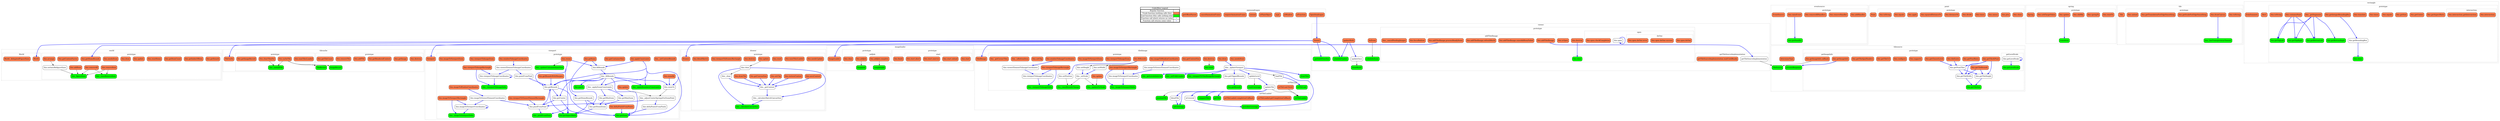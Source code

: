 digraph G {
concentrate = true;
			subgraph legend{
			rank = min;
			label = "legend";
			Legend [shape=none, margin=0, label = <
				<table cellspacing="0" cellpadding="0" border="1"><tr><td>Code2flow Legend</td></tr><tr><td>
				<table cellspacing="0">
				<tr><td>Regular function</td><td width="50px"></td></tr>
				<tr><td>Trunk function (nothing calls this)</td><td bgcolor='coral'></td></tr>
				<tr><td>Leaf function (this calls nothing else)</td><td bgcolor='green'></td></tr>
				<tr><td>Function call which returns no value</td><td>&#8594;</td></tr>
				<tr><td>Function call returns some value</td><td><font color='blue'>&#8594;</font></td></tr>
				</table></td></tr></table>
				>];}
node2 [splines=ortho shape = "rect" style = "rounded,filled" fillcolor = "coral" label = "OpenSeadragon" ];
node6 [splines=ortho shape = "rect" style = "rounded,filled" fillcolor = "coral" label = "isFunction" ];
node8 [splines=ortho shape = "rect" style = "rounded,filled" fillcolor = "coral" label = "isWindow" ];
node10 [splines=ortho shape = "rect" style = "rounded,filled" fillcolor = "coral" label = "type" ];
node12 [splines=ortho shape = "rect" style = "rounded,filled" fillcolor = "coral" label = "isPlainObject" ];
node18 [splines=ortho shape = "rect" style = "rounded,filled" fillcolor = "coral" label = "extend" ];
node21 [splines=ortho shape = "rect" style = "rounded,filled" fillcolor = "coral" label = "requestAnimationFrame" ];
node23 [splines=ortho shape = "rect" style = "rounded,filled" fillcolor = "coral" label = "cancelAnimationFrame" ];
node26 [splines=ortho shape = "rect" style = "rounded,filled" fillcolor = "coral" label = "getOffsetParent" ];
node35 [splines=ortho shape = "rect" style = "rounded,filled" fillcolor = "coral" label = "EventSource" ];
node38 [splines=ortho shape = "rect" style = "rounded,filled" fillcolor = "coral" label = "this.addHandler" ];
node40 [splines=ortho shape = "rect" style = "rounded,filled" fillcolor = "coral" label = "this.removeHandler" ];
node42 [splines=ortho shape = "rect" style = "rounded,filled" fillcolor = "coral" label = "this.removeAllHandlers" ];
node44 [splines=ortho shape = "rect" style = "rounded,filled" fillcolor = "green" label = "this.getHandler" ];
node46 [splines=ortho shape = "rect" style = "rounded,filled" fillcolor = "coral" label = "this.raiseEvent" ];
node52 [splines=ortho shape = "rect" style = "rounded,filled" fillcolor = "coral" label = "TiledImage" ];
node55 [splines=ortho shape = "rect" style = "rounded,filled" fillcolor = "coral" label = "this.needsDraw" ];
node57 [splines=ortho shape = "rect" style = "rounded,filled" fillcolor = "green" label = "this._setFullyLoaded" ];
node59 [splines=ortho shape = "rect" style = "rounded,filled" fillcolor = "green" label = "this.reset" ];
node61 [splines=ortho shape = "rect" style = "rounded,filled" fillcolor = "coral" label = "this.update" ];
node63 [splines=ortho shape = "rect" style = "rounded,filled" fillcolor = "coral" label = "this.draw" ];
node65 [splines=ortho shape = "rect" style = "rounded,filled" fillcolor = "coral" label = "this.destroy" ];
node67 [splines=ortho shape = "rect" style = "rounded,filled" fillcolor = "green" label = "this.getBounds" ];
node69 [splines=ortho shape = "rect" style = "rounded" label = "this.getClippedBounds" ];
node71 [splines=ortho shape = "rect" style = "rounded,filled" fillcolor = "coral" label = "this.getContentSize" ];
node73 [splines=ortho shape = "rect" style = "rounded,filled" fillcolor = "green" label = "this._viewportToImageDelta" ];
node75 [splines=ortho shape = "rect" style = "rounded" label = "this.viewportToImageCoordinates" ];
node77 [splines=ortho shape = "rect" style = "rounded,filled" fillcolor = "green" label = "this._imageToViewportDelta" ];
node79 [splines=ortho shape = "rect" style = "rounded" label = "this.imageToViewportCoordinates" ];
node81 [splines=ortho shape = "rect" style = "rounded,filled" fillcolor = "coral" label = "this.imageToViewportRectangle" ];
node83 [splines=ortho shape = "rect" style = "rounded,filled" fillcolor = "coral" label = "this.viewportToImageRectangle" ];
node85 [splines=ortho shape = "rect" style = "rounded" label = "this.viewerElementToImageCoordinates" ];
node87 [splines=ortho shape = "rect" style = "rounded" label = "this.imageToViewerElementCoordinates" ];
node89 [splines=ortho shape = "rect" style = "rounded,filled" fillcolor = "coral" label = "this.windowToImageCoordinates" ];
node91 [splines=ortho shape = "rect" style = "rounded,filled" fillcolor = "coral" label = "this.imageToWindowCoordinates" ];
node93 [splines=ortho shape = "rect" style = "rounded,filled" fillcolor = "green" label = "this._viewportToTiledImageRectangle" ];
node95 [splines=ortho shape = "rect" style = "rounded,filled" fillcolor = "coral" label = "this.viewportToImageZoom" ];
node97 [splines=ortho shape = "rect" style = "rounded,filled" fillcolor = "coral" label = "this.imageToViewportZoom" ];
node99 [splines=ortho shape = "rect" style = "rounded" label = "this.setPosition" ];
node101 [splines=ortho shape = "rect" style = "rounded" label = "this.setWidth" ];
node103 [splines=ortho shape = "rect" style = "rounded" label = "this.setHeight" ];
node105 [splines=ortho shape = "rect" style = "rounded,filled" fillcolor = "coral" label = "this.fitBounds" ];
node107 [splines=ortho shape = "rect" style = "rounded,filled" fillcolor = "coral" label = "this.setClip" ];
node109 [splines=ortho shape = "rect" style = "rounded" label = "this._setScale" ];
node111 [splines=ortho shape = "rect" style = "rounded,filled" fillcolor = "green" label = "this._updateForScale" ];
node113 [splines=ortho shape = "rect" style = "rounded,filled" fillcolor = "green" label = "this._raiseBoundsChange" ];
node115 [splines=ortho shape = "rect" style = "rounded,filled" fillcolor = "coral" label = "this._isBottomItem" ];
node117 [splines=ortho shape = "rect" style = "rounded,filled" fillcolor = "green" label = "this._getLevelsInterval" ];
node120 [splines=ortho shape = "rect" style = "rounded" label = "this._updateViewport" ];
node122 [splines=ortho shape = "rect" style = "rounded,filled" fillcolor = "coral" label = "this._getCornerTiles" ];
node124 [splines=ortho shape = "rect" style = "rounded" label = "updateLevel" ];
node126 [splines=ortho shape = "rect" style = "rounded" label = "updateTile" ];
node128 [splines=ortho shape = "rect" style = "rounded,filled" fillcolor = "green" label = "getTile" ];
node130 [splines=ortho shape = "rect" style = "rounded" label = "loadTile" ];
node134 [splines=ortho shape = "rect" style = "rounded,filled" fillcolor = "green" label = "onTileLoad" ];
node133 [splines=ortho shape = "rect" style = "rounded,filled" fillcolor = "coral" label = "onTileLoad.finish" ];
node140 [splines=ortho shape = "rect" style = "rounded,filled" fillcolor = "green" label = "setTileLoaded" ];
node137 [splines=ortho shape = "rect" style = "rounded,filled" fillcolor = "coral" label = "setTileLoaded.getCompletionCallback" ];
node139 [splines=ortho shape = "rect" style = "rounded,filled" fillcolor = "coral" label = "setTileLoaded.completionCallback" ];
node142 [splines=ortho shape = "rect" style = "rounded,filled" fillcolor = "green" label = "positionTile" ];
node144 [splines=ortho shape = "rect" style = "rounded" label = "blendTile" ];
node146 [splines=ortho shape = "rect" style = "rounded,filled" fillcolor = "green" label = "providesCoverage" ];
node148 [splines=ortho shape = "rect" style = "rounded" label = "isCovered" ];
node150 [splines=ortho shape = "rect" style = "rounded,filled" fillcolor = "green" label = "setCoverage" ];
node152 [splines=ortho shape = "rect" style = "rounded,filled" fillcolor = "green" label = "resetCoverage" ];
node154 [splines=ortho shape = "rect" style = "rounded,filled" fillcolor = "green" label = "compareTiles" ];
node156 [splines=ortho shape = "rect" style = "rounded,filled" fillcolor = "green" label = "drawTiles" ];
node167 [splines=ortho shape = "rect" style = "rounded,filled" fillcolor = "coral" label = "Viewer" ];
node170 [splines=ortho shape = "rect" style = "rounded,filled" fillcolor = "coral" label = "this.isOpen" ];
node180 [splines=ortho shape = "rect" style = "rounded" label = "this.open" ];
node173 [splines=ortho shape = "rect" style = "rounded,filled" fillcolor = "coral" label = "this.open.checkCompletion" ];
node179 [splines=ortho shape = "rect" style = "rounded,filled" fillcolor = "coral" label = "this.open.doOne" ];
node176 [splines=ortho shape = "rect" style = "rounded,filled" fillcolor = "coral" label = "this.open.doOne.success" ];
node178 [splines=ortho shape = "rect" style = "rounded,filled" fillcolor = "coral" label = "this.open.doOne.error" ];
node182 [splines=ortho shape = "rect" style = "rounded,filled" fillcolor = "green" label = "this.close" ];
node184 [splines=ortho shape = "rect" style = "rounded,filled" fillcolor = "coral" label = "this.destroy" ];
node193 [splines=ortho shape = "rect" style = "rounded,filled" fillcolor = "coral" label = "this.addTiledImage" ];
node188 [splines=ortho shape = "rect" style = "rounded,filled" fillcolor = "coral" label = "this.addTiledImage.raiseAddItemFailed" ];
node190 [splines=ortho shape = "rect" style = "rounded,filled" fillcolor = "coral" label = "this.addTiledImage.refreshWorld" ];
node192 [splines=ortho shape = "rect" style = "rounded,filled" fillcolor = "coral" label = "this.addTiledImage.processReadyItems" ];
node195 [splines=ortho shape = "rect" style = "rounded,filled" fillcolor = "coral" label = "this.forceRedraw" ];
node197 [splines=ortho shape = "rect" style = "rounded,filled" fillcolor = "coral" label = "this._cancelPendingImages" ];
node199 [splines=ortho shape = "rect" style = "rounded,filled" fillcolor = "green" label = "_getSafeElemSize" ];
node205 [splines=ortho shape = "rect" style = "rounded" label = "getTileSourceImplementation" ];
node202 [splines=ortho shape = "rect" style = "rounded,filled" fillcolor = "coral" label = "getTileSourceImplementation.waitUntilReady" ];
node209 [splines=ortho shape = "rect" style = "rounded,filled" fillcolor = "green" label = "scheduleUpdate" ];
node211 [splines=ortho shape = "rect" style = "rounded,filled" fillcolor = "coral" label = "updateMulti" ];
node213 [splines=ortho shape = "rect" style = "rounded" label = "updateOnce" ];
node215 [splines=ortho shape = "rect" style = "rounded,filled" fillcolor = "green" label = "drawWorld" ];
node217 [splines=ortho shape = "rect" style = "rounded,filled" fillcolor = "green" label = "scheduleZoom" ];
node219 [splines=ortho shape = "rect" style = "rounded,filled" fillcolor = "coral" label = "doZoom" ];
node227 [splines=ortho shape = "rect" style = "rounded,filled" fillcolor = "coral" label = "World" ];
node226 [splines=ortho shape = "rect" style = "rounded,filled" fillcolor = "coral" label = "World._delegatedFigureSizes" ];
node230 [splines=ortho shape = "rect" style = "rounded,filled" fillcolor = "coral" label = "this.addItem" ];
node232 [splines=ortho shape = "rect" style = "rounded,filled" fillcolor = "coral" label = "this.getItemAt" ];
node234 [splines=ortho shape = "rect" style = "rounded,filled" fillcolor = "coral" label = "this.getIndexOfItem" ];
node236 [splines=ortho shape = "rect" style = "rounded,filled" fillcolor = "coral" label = "this.getItemCount" ];
node238 [splines=ortho shape = "rect" style = "rounded,filled" fillcolor = "coral" label = "this.removeItem" ];
node240 [splines=ortho shape = "rect" style = "rounded,filled" fillcolor = "coral" label = "this.removeAll" ];
node242 [splines=ortho shape = "rect" style = "rounded,filled" fillcolor = "coral" label = "this.resetItems" ];
node244 [splines=ortho shape = "rect" style = "rounded,filled" fillcolor = "coral" label = "this.update" ];
node246 [splines=ortho shape = "rect" style = "rounded,filled" fillcolor = "coral" label = "this.draw" ];
node248 [splines=ortho shape = "rect" style = "rounded,filled" fillcolor = "coral" label = "this.needsDraw" ];
node250 [splines=ortho shape = "rect" style = "rounded,filled" fillcolor = "coral" label = "this.getHomeBounds" ];
node252 [splines=ortho shape = "rect" style = "rounded,filled" fillcolor = "coral" label = "this.getContentFactor" ];
node254 [splines=ortho shape = "rect" style = "rounded" label = "this.setAutoRefigureSizes" ];
node256 [splines=ortho shape = "rect" style = "rounded,filled" fillcolor = "coral" label = "this.arrange" ];
node258 [splines=ortho shape = "rect" style = "rounded,filled" fillcolor = "green" label = "this._figureSizes" ];
node260 [splines=ortho shape = "rect" style = "rounded,filled" fillcolor = "green" label = "this._raiseRemoveItem" ];
node266 [splines=ortho shape = "rect" style = "rounded,filled" fillcolor = "coral" label = "Point" ];
node269 [splines=ortho shape = "rect" style = "rounded,filled" fillcolor = "coral" label = "this.clone" ];
node271 [splines=ortho shape = "rect" style = "rounded,filled" fillcolor = "coral" label = "this.plus" ];
node273 [splines=ortho shape = "rect" style = "rounded,filled" fillcolor = "coral" label = "this.minus" ];
node275 [splines=ortho shape = "rect" style = "rounded,filled" fillcolor = "coral" label = "this.times" ];
node277 [splines=ortho shape = "rect" style = "rounded,filled" fillcolor = "coral" label = "this.divide" ];
node279 [splines=ortho shape = "rect" style = "rounded,filled" fillcolor = "coral" label = "this.distanceTo" ];
node281 [splines=ortho shape = "rect" style = "rounded,filled" fillcolor = "coral" label = "this.squaredDistanceTo" ];
node283 [splines=ortho shape = "rect" style = "rounded,filled" fillcolor = "coral" label = "this.apply" ];
node285 [splines=ortho shape = "rect" style = "rounded,filled" fillcolor = "coral" label = "this.equals" ];
node287 [splines=ortho shape = "rect" style = "rounded,filled" fillcolor = "coral" label = "this.toString" ];
node310 [splines=ortho shape = "rect" style = "rounded,filled" fillcolor = "coral" label = "TileCache" ];
node293 [splines=ortho shape = "rect" style = "rounded,filled" fillcolor = "green" label = "TileRecord" ];
node295 [splines=ortho shape = "rect" style = "rounded,filled" fillcolor = "green" label = "ImageRecord" ];
node298 [splines=ortho shape = "rect" style = "rounded,filled" fillcolor = "coral" label = "this.destroy" ];
node300 [splines=ortho shape = "rect" style = "rounded,filled" fillcolor = "coral" label = "this.getImage" ];
node302 [splines=ortho shape = "rect" style = "rounded,filled" fillcolor = "coral" label = "this.getRenderedContext" ];
node304 [splines=ortho shape = "rect" style = "rounded,filled" fillcolor = "coral" label = "this.addTile" ];
node306 [splines=ortho shape = "rect" style = "rounded,filled" fillcolor = "coral" label = "this.removeTile" ];
node308 [splines=ortho shape = "rect" style = "rounded,filled" fillcolor = "coral" label = "this.getTileCount" ];
node313 [splines=ortho shape = "rect" style = "rounded,filled" fillcolor = "coral" label = "this.numTilesLoaded" ];
node315 [splines=ortho shape = "rect" style = "rounded,filled" fillcolor = "coral" label = "this.cacheTile" ];
node317 [splines=ortho shape = "rect" style = "rounded,filled" fillcolor = "coral" label = "this.clearTilesFor" ];
node319 [splines=ortho shape = "rect" style = "rounded,filled" fillcolor = "coral" label = "this.getImageRecord" ];
node321 [splines=ortho shape = "rect" style = "rounded,filled" fillcolor = "green" label = "this._unloadTile" ];
node327 [splines=ortho shape = "rect" style = "rounded,filled" fillcolor = "green" label = "TileSource" ];
node330 [splines=ortho shape = "rect" style = "rounded,filled" fillcolor = "green" label = "this.getTileSize" ];
node332 [splines=ortho shape = "rect" style = "rounded" label = "this.getTileWidth" ];
node334 [splines=ortho shape = "rect" style = "rounded" label = "this.getTileHeight" ];
node339 [splines=ortho shape = "rect" style = "rounded" label = "this.getLevelScale" ];
node338 [splines=ortho shape = "rect" style = "rounded,filled" fillcolor = "green" label = "this.getLevelScale" ];
node341 [splines=ortho shape = "rect" style = "rounded" label = "this.getNumTiles" ];
node343 [splines=ortho shape = "rect" style = "rounded,filled" fillcolor = "coral" label = "this.getPixelRatio" ];
node345 [splines=ortho shape = "rect" style = "rounded,filled" fillcolor = "coral" label = "this.getClosestLevel" ];
node347 [splines=ortho shape = "rect" style = "rounded,filled" fillcolor = "coral" label = "this.getTileAtPoint" ];
node349 [splines=ortho shape = "rect" style = "rounded,filled" fillcolor = "coral" label = "this.getTileBounds" ];
node353 [splines=ortho shape = "rect" style = "rounded,filled" fillcolor = "coral" label = "this.getImageInfo" ];
node352 [splines=ortho shape = "rect" style = "rounded,filled" fillcolor = "coral" label = "this.getImageInfo.callback" ];
node355 [splines=ortho shape = "rect" style = "rounded,filled" fillcolor = "coral" label = "this.supports" ];
node357 [splines=ortho shape = "rect" style = "rounded,filled" fillcolor = "coral" label = "this.configure" ];
node359 [splines=ortho shape = "rect" style = "rounded,filled" fillcolor = "coral" label = "this.getTileUrl" ];
node361 [splines=ortho shape = "rect" style = "rounded,filled" fillcolor = "coral" label = "this.getTileAjaxHeaders" ];
node363 [splines=ortho shape = "rect" style = "rounded,filled" fillcolor = "coral" label = "this.tileExists" ];
node365 [splines=ortho shape = "rect" style = "rounded,filled" fillcolor = "green" label = "processResponse" ];
node367 [splines=ortho shape = "rect" style = "rounded,filled" fillcolor = "coral" label = "determineType" ];
node376 [splines=ortho shape = "rect" style = "rounded,filled" fillcolor = "coral" label = "Spring" ];
node379 [splines=ortho shape = "rect" style = "rounded,filled" fillcolor = "coral" label = "this.resetTo" ];
node381 [splines=ortho shape = "rect" style = "rounded,filled" fillcolor = "coral" label = "this.springTo" ];
node383 [splines=ortho shape = "rect" style = "rounded,filled" fillcolor = "coral" label = "this.shiftBy" ];
node385 [splines=ortho shape = "rect" style = "rounded,filled" fillcolor = "coral" label = "this.update" ];
node387 [splines=ortho shape = "rect" style = "rounded,filled" fillcolor = "coral" label = "this.isAtTargetValue" ];
node389 [splines=ortho shape = "rect" style = "rounded,filled" fillcolor = "green" label = "transform" ];
node395 [splines=ortho shape = "rect" style = "rounded,filled" fillcolor = "coral" label = "Viewport" ];
node398 [splines=ortho shape = "rect" style = "rounded,filled" fillcolor = "coral" label = "this._setContentBounds" ];
node400 [splines=ortho shape = "rect" style = "rounded" label = "this.getHomeZoom" ];
node402 [splines=ortho shape = "rect" style = "rounded" label = "this.getHomeBounds" ];
node404 [splines=ortho shape = "rect" style = "rounded,filled" fillcolor = "coral" label = "this.goHome" ];
node406 [splines=ortho shape = "rect" style = "rounded" label = "this.getMinZoom" ];
node408 [splines=ortho shape = "rect" style = "rounded" label = "this.getMaxZoom" ];
node410 [splines=ortho shape = "rect" style = "rounded,filled" fillcolor = "green" label = "this.getAspectRatio" ];
node412 [splines=ortho shape = "rect" style = "rounded,filled" fillcolor = "coral" label = "this.getContainerSize" ];
node414 [splines=ortho shape = "rect" style = "rounded" label = "this.getBounds" ];
node416 [splines=ortho shape = "rect" style = "rounded,filled" fillcolor = "coral" label = "this.getBoundsWithMargins" ];
node418 [splines=ortho shape = "rect" style = "rounded" label = "this.getCenter" ];
node420 [splines=ortho shape = "rect" style = "rounded,filled" fillcolor = "green" label = "this.getZoom" ];
node422 [splines=ortho shape = "rect" style = "rounded" label = "this._applyZoomConstraints" ];
node424 [splines=ortho shape = "rect" style = "rounded,filled" fillcolor = "green" label = "this._applyBoundaryConstraints" ];
node426 [splines=ortho shape = "rect" style = "rounded,filled" fillcolor = "coral" label = "this.applyConstraints" ];
node428 [splines=ortho shape = "rect" style = "rounded" label = "this._fitBounds" ];
node430 [splines=ortho shape = "rect" style = "rounded" label = "this.fitBounds" ];
node432 [splines=ortho shape = "rect" style = "rounded,filled" fillcolor = "green" label = "this.panTo" ];
node434 [splines=ortho shape = "rect" style = "rounded,filled" fillcolor = "coral" label = "this.zoomBy" ];
node436 [splines=ortho shape = "rect" style = "rounded" label = "this.zoomTo" ];
node438 [splines=ortho shape = "rect" style = "rounded,filled" fillcolor = "coral" label = "this.resize" ];
node440 [splines=ortho shape = "rect" style = "rounded,filled" fillcolor = "green" label = "this._updateContainerInnerSize" ];
node444 [splines=ortho shape = "rect" style = "rounded,filled" fillcolor = "coral" label = "this.update" ];
node446 [splines=ortho shape = "rect" style = "rounded" label = "this._adjustCenterSpringsForZoomPoint" ];
node448 [splines=ortho shape = "rect" style = "rounded,filled" fillcolor = "coral" label = "this.deltaPixelsFromPoints" ];
node450 [splines=ortho shape = "rect" style = "rounded" label = "this.deltaPointsFromPixels" ];
node452 [splines=ortho shape = "rect" style = "rounded" label = "this.pixelFromPoint" ];
node454 [splines=ortho shape = "rect" style = "rounded,filled" fillcolor = "green" label = "this._pixelFromPoint" ];
node456 [splines=ortho shape = "rect" style = "rounded" label = "this.pointFromPixel" ];
node458 [splines=ortho shape = "rect" style = "rounded,filled" fillcolor = "green" label = "this._viewportToImageDelta" ];
node460 [splines=ortho shape = "rect" style = "rounded" label = "this.viewportToImageCoordinates" ];
node462 [splines=ortho shape = "rect" style = "rounded,filled" fillcolor = "green" label = "this._imageToViewportDelta" ];
node464 [splines=ortho shape = "rect" style = "rounded" label = "this.imageToViewportCoordinates" ];
node466 [splines=ortho shape = "rect" style = "rounded,filled" fillcolor = "coral" label = "this.imageToViewportRectangle" ];
node468 [splines=ortho shape = "rect" style = "rounded,filled" fillcolor = "coral" label = "this.viewportToImageRectangle" ];
node470 [splines=ortho shape = "rect" style = "rounded" label = "this.viewerElementToImageCoordinates" ];
node472 [splines=ortho shape = "rect" style = "rounded" label = "this.imageToViewerElementCoordinates" ];
node474 [splines=ortho shape = "rect" style = "rounded,filled" fillcolor = "coral" label = "this.windowToImageCoordinates" ];
node476 [splines=ortho shape = "rect" style = "rounded,filled" fillcolor = "coral" label = "this.imageToWindowCoordinates" ];
node478 [splines=ortho shape = "rect" style = "rounded,filled" fillcolor = "coral" label = "this.viewportToViewerElementRectangle" ];
node480 [splines=ortho shape = "rect" style = "rounded,filled" fillcolor = "coral" label = "this.viewportToImageZoom" ];
node482 [splines=ortho shape = "rect" style = "rounded,filled" fillcolor = "coral" label = "this.imageToViewportZoom" ];
node488 [splines=ortho shape = "rect" style = "rounded,filled" fillcolor = "coral" label = "Tile" ];
node491 [splines=ortho shape = "rect" style = "rounded,filled" fillcolor = "coral" label = "this.toString" ];
node493 [splines=ortho shape = "rect" style = "rounded,filled" fillcolor = "green" label = "this._hasTransparencyChannel" ];
node495 [splines=ortho shape = "rect" style = "rounded,filled" fillcolor = "coral" label = "this.drawCanvas" ];
node497 [splines=ortho shape = "rect" style = "rounded,filled" fillcolor = "coral" label = "this.getScaleForEdgeSmoothing" ];
node501 [splines=ortho shape = "rect" style = "rounded,filled" fillcolor = "coral" label = "this.getTranslationForEdgeSmoothing" ];
node503 [splines=ortho shape = "rect" style = "rounded,filled" fillcolor = "coral" label = "this.unload" ];
node509 [splines=ortho shape = "rect" style = "rounded,filled" fillcolor = "coral" label = "Drawer" ];
node512 [splines=ortho shape = "rect" style = "rounded,filled" fillcolor = "coral" label = "this.needsUpdate" ];
node514 [splines=ortho shape = "rect" style = "rounded,filled" fillcolor = "coral" label = "this.numTilesLoaded" ];
node516 [splines=ortho shape = "rect" style = "rounded,filled" fillcolor = "coral" label = "this.reset" ];
node518 [splines=ortho shape = "rect" style = "rounded,filled" fillcolor = "coral" label = "this.update" ];
node520 [splines=ortho shape = "rect" style = "rounded,filled" fillcolor = "coral" label = "this.destroy" ];
node522 [splines=ortho shape = "rect" style = "rounded" label = "this.clear" ];
node524 [splines=ortho shape = "rect" style = "rounded" label = "this._clear" ];
node526 [splines=ortho shape = "rect" style = "rounded,filled" fillcolor = "coral" label = "this.viewportToDrawerRectangle" ];
node528 [splines=ortho shape = "rect" style = "rounded,filled" fillcolor = "coral" label = "this.drawTile" ];
node530 [splines=ortho shape = "rect" style = "rounded" label = "this._getContext" ];
node532 [splines=ortho shape = "rect" style = "rounded,filled" fillcolor = "coral" label = "this.saveContext" ];
node534 [splines=ortho shape = "rect" style = "rounded,filled" fillcolor = "coral" label = "this.restoreContext" ];
node536 [splines=ortho shape = "rect" style = "rounded,filled" fillcolor = "coral" label = "this.setClip" ];
node538 [splines=ortho shape = "rect" style = "rounded,filled" fillcolor = "coral" label = "this.blendSketch" ];
node540 [splines=ortho shape = "rect" style = "rounded,filled" fillcolor = "coral" label = "this.getCanvasSize" ];
node542 [splines=ortho shape = "rect" style = "rounded,filled" fillcolor = "green" label = "this._calculateCanvasSize" ];
node544 [splines=ortho shape = "rect" style = "rounded" label = "this._calculateSketchCanvasSize" ];
node550 [splines=ortho shape = "rect" style = "rounded,filled" fillcolor = "coral" label = "Rect" ];
node552 [splines=ortho shape = "rect" style = "rounded,filled" fillcolor = "coral" label = "fromSummits" ];
node555 [splines=ortho shape = "rect" style = "rounded,filled" fillcolor = "green" label = "this.clone" ];
node557 [splines=ortho shape = "rect" style = "rounded,filled" fillcolor = "coral" label = "this.getAspectRatio" ];
node559 [splines=ortho shape = "rect" style = "rounded,filled" fillcolor = "green" label = "this.getTopLeft" ];
node561 [splines=ortho shape = "rect" style = "rounded,filled" fillcolor = "green" label = "this.getBottomRight" ];
node563 [splines=ortho shape = "rect" style = "rounded,filled" fillcolor = "green" label = "this.getTopRight" ];
node565 [splines=ortho shape = "rect" style = "rounded,filled" fillcolor = "green" label = "this.getBottomLeft" ];
node567 [splines=ortho shape = "rect" style = "rounded,filled" fillcolor = "coral" label = "this.getCenter" ];
node569 [splines=ortho shape = "rect" style = "rounded,filled" fillcolor = "coral" label = "this.getSize" ];
node571 [splines=ortho shape = "rect" style = "rounded,filled" fillcolor = "coral" label = "this.equals" ];
node573 [splines=ortho shape = "rect" style = "rounded,filled" fillcolor = "coral" label = "this.times" ];
node575 [splines=ortho shape = "rect" style = "rounded,filled" fillcolor = "coral" label = "this.translate" ];
node579 [splines=ortho shape = "rect" style = "rounded,filled" fillcolor = "coral" label = "this.intersection" ];
node578 [splines=ortho shape = "rect" style = "rounded,filled" fillcolor = "coral" label = "this.intersection.getIntersection" ];
node581 [splines=ortho shape = "rect" style = "rounded,filled" fillcolor = "coral" label = "this._getSegments" ];
node583 [splines=ortho shape = "rect" style = "rounded" label = "this.getBoundingBox" ];
node585 [splines=ortho shape = "rect" style = "rounded,filled" fillcolor = "coral" label = "this.getIntegerBoundingBox" ];
node587 [splines=ortho shape = "rect" style = "rounded,filled" fillcolor = "coral" label = "this.containsPoint" ];
node589 [splines=ortho shape = "rect" style = "rounded,filled" fillcolor = "coral" label = "this.toString" ];
node610 [splines=ortho shape = "rect" style = "rounded,filled" fillcolor = "coral" label = "ImageLoader" ];
node595 [splines=ortho shape = "rect" style = "rounded,filled" fillcolor = "green" label = "ImageJob" ];
node606 [splines=ortho shape = "rect" style = "rounded,filled" fillcolor = "coral" label = "this.start" ];
node599 [splines=ortho shape = "rect" style = "rounded,filled" fillcolor = "coral" label = "this.start.onload" ];
node601 [splines=ortho shape = "rect" style = "rounded,filled" fillcolor = "coral" label = "this.start.onerror" ];
node605 [splines=ortho shape = "rect" style = "rounded,filled" fillcolor = "coral" label = "this.start.abort" ];
node608 [splines=ortho shape = "rect" style = "rounded,filled" fillcolor = "coral" label = "this.finish" ];
node616 [splines=ortho shape = "rect" style = "rounded,filled" fillcolor = "coral" label = "this.addJob" ];
node614 [splines=ortho shape = "rect" style = "rounded,filled" fillcolor = "coral" label = "this.addJob.complete" ];
node618 [splines=ortho shape = "rect" style = "rounded,filled" fillcolor = "coral" label = "this.clear" ];
node620 [splines=ortho shape = "rect" style = "rounded,filled" fillcolor = "green" label = "completeJob" ];
node46 -> node44 [color="blue" penwidth="2"];
node61 -> node111;
node63 -> node120 [color="blue" penwidth="2"];
node65 -> node59;
node69 -> node67 [color="blue" penwidth="2"];
node75 -> node73 [color="blue" penwidth="2"];
node79 -> node77 [color="blue" penwidth="2"];
node81 -> node77 [color="blue" penwidth="2"];
node81 -> node79 [color="blue" penwidth="2"];
node83 -> node73 [color="blue" penwidth="2"];
node83 -> node75 [color="blue" penwidth="2"];
node85 -> node75 [color="blue" penwidth="2"];
node87 -> node79 [color="blue" penwidth="2"];
node89 -> node85 [color="blue" penwidth="2"];
node91 -> node87 [color="blue" penwidth="2"];
node99 -> node113;
node101 -> node109 [color="blue" penwidth="2"];
node103 -> node109 [color="blue" penwidth="2"];
node105 -> node99 [color="blue" penwidth="2"];
node105 -> node101;
node105 -> node103;
node109 -> node111;
node109 -> node113;
node120 -> node57 [color="blue" penwidth="2"];
node120 -> node69 [color="blue" penwidth="2"];
node120 -> node93 [color="blue" penwidth="2"];
node120 -> node117 [color="blue" penwidth="2"];
node120 -> node124 [color="blue" penwidth="2"];
node120 -> node130;
node120 -> node146 [color="blue" penwidth="2"];
node120 -> node156 [color="blue" penwidth="2"];
node124 -> node126 [color="blue" penwidth="2"];
node124 -> node152;
node126 -> node128 [color="blue" penwidth="2"];
node126 -> node140;
node126 -> node142;
node126 -> node144 [color="blue" penwidth="2"];
node126 -> node148 [color="blue" penwidth="2"];
node126 -> node150 [color="blue" penwidth="2"];
node126 -> node154 [color="blue" penwidth="2"];
node130 -> node134 [color="blue" penwidth="2"];
node133 -> node140;
node144 -> node150 [color="blue" penwidth="2"];
node148 -> node146 [color="blue" penwidth="2"];
node167 -> node199 [color="blue" penwidth="2"];
node167 -> node209 [color="blue" penwidth="2"];
node180 -> node180 [color="blue" penwidth="2"];
node184 -> node182 [color="blue" penwidth="2"];
node193 -> node205 [color="blue" penwidth="2"];
node205 -> node327;
node211 -> node209 [color="blue" penwidth="2"];
node211 -> node213 [color="blue" penwidth="2"];
node213 -> node215;
node219 -> node217;
node230 -> node258;
node238 -> node258;
node238 -> node260;
node240 -> node258;
node240 -> node260;
node254 -> node258;
node256 -> node254;
node315 -> node293;
node315 -> node295;
node315 -> node321;
node317 -> node321;
node332 -> node330 [color="blue" penwidth="2"];
node334 -> node330 [color="blue" penwidth="2"];
node339 -> node339 [color="blue" penwidth="2"];
node339 -> node338 [color="blue" penwidth="2"];
node341 -> node332 [color="blue" penwidth="2"];
node341 -> node334 [color="blue" penwidth="2"];
node345 -> node341 [color="blue" penwidth="2"];
node347 -> node332 [color="blue" penwidth="2"];
node347 -> node334 [color="blue" penwidth="2"];
node347 -> node341 [color="blue" penwidth="2"];
node349 -> node332 [color="blue" penwidth="2"];
node349 -> node334 [color="blue" penwidth="2"];
node353 -> node365 [color="blue" penwidth="2"];
node352 -> node327;
node363 -> node341 [color="blue" penwidth="2"];
node385 -> node389 [color="blue" penwidth="2"];
node400 -> node410 [color="blue" penwidth="2"];
node402 -> node400 [color="blue" penwidth="2"];
node402 -> node410 [color="blue" penwidth="2"];
node404 -> node402 [color="blue" penwidth="2"];
node404 -> node430 [color="blue" penwidth="2"];
node406 -> node400 [color="blue" penwidth="2"];
node408 -> node400 [color="blue" penwidth="2"];
node414 -> node410 [color="blue" penwidth="2"];
node414 -> node418 [color="blue" penwidth="2"];
node414 -> node420 [color="blue" penwidth="2"];
node416 -> node414 [color="blue" penwidth="2"];
node418 -> node410 [color="blue" penwidth="2"];
node418 -> node420 [color="blue" penwidth="2"];
node418 -> node452 [color="blue" penwidth="2"];
node418 -> node454 [color="blue" penwidth="2"];
node422 -> node406 [color="blue" penwidth="2"];
node422 -> node408 [color="blue" penwidth="2"];
node426 -> node414 [color="blue" penwidth="2"];
node426 -> node420 [color="blue" penwidth="2"];
node426 -> node422 [color="blue" penwidth="2"];
node426 -> node424 [color="blue" penwidth="2"];
node426 -> node430 [color="blue" penwidth="2"];
node426 -> node436 [color="blue" penwidth="2"];
node428 -> node410 [color="blue" penwidth="2"];
node428 -> node414 [color="blue" penwidth="2"];
node428 -> node418 [color="blue" penwidth="2"];
node428 -> node420 [color="blue" penwidth="2"];
node428 -> node422 [color="blue" penwidth="2"];
node428 -> node424 [color="blue" penwidth="2"];
node428 -> node432 [color="blue" penwidth="2"];
node428 -> node436 [color="blue" penwidth="2"];
node430 -> node428 [color="blue" penwidth="2"];
node434 -> node436 [color="blue" penwidth="2"];
node436 -> node446;
node438 -> node410 [color="blue" penwidth="2"];
node438 -> node414 [color="blue" penwidth="2"];
node438 -> node430 [color="blue" penwidth="2"];
node438 -> node440;
node444 -> node446;
node446 -> node450 [color="blue" penwidth="2"];
node446 -> node452 [color="blue" penwidth="2"];
node448 -> node420 [color="blue" penwidth="2"];
node450 -> node420 [color="blue" penwidth="2"];
node452 -> node414 [color="blue" penwidth="2"];
node452 -> node454 [color="blue" penwidth="2"];
node456 -> node414 [color="blue" penwidth="2"];
node460 -> node458 [color="blue" penwidth="2"];
node460 -> node460 [color="blue" penwidth="2"];
node464 -> node462 [color="blue" penwidth="2"];
node464 -> node464 [color="blue" penwidth="2"];
node466 -> node462 [color="blue" penwidth="2"];
node466 -> node464 [color="blue" penwidth="2"];
node468 -> node458 [color="blue" penwidth="2"];
node468 -> node460 [color="blue" penwidth="2"];
node470 -> node456 [color="blue" penwidth="2"];
node470 -> node460 [color="blue" penwidth="2"];
node472 -> node452 [color="blue" penwidth="2"];
node472 -> node464 [color="blue" penwidth="2"];
node474 -> node470 [color="blue" penwidth="2"];
node476 -> node472 [color="blue" penwidth="2"];
node478 -> node452 [color="blue" penwidth="2"];
node495 -> node493 [color="blue" penwidth="2"];
node518 -> node522;
node522 -> node524;
node522 -> node542 [color="blue" penwidth="2"];
node522 -> node544 [color="blue" penwidth="2"];
node524 -> node530 [color="blue" penwidth="2"];
node528 -> node530 [color="blue" penwidth="2"];
node530 -> node544 [color="blue" penwidth="2"];
node532 -> node530 [color="blue" penwidth="2"];
node534 -> node530 [color="blue" penwidth="2"];
node536 -> node530 [color="blue" penwidth="2"];
node540 -> node530 [color="blue" penwidth="2"];
node544 -> node542 [color="blue" penwidth="2"];
node581 -> node559 [color="blue" penwidth="2"];
node581 -> node561 [color="blue" penwidth="2"];
node581 -> node563 [color="blue" penwidth="2"];
node581 -> node565 [color="blue" penwidth="2"];
node583 -> node555 [color="blue" penwidth="2"];
node585 -> node583 [color="blue" penwidth="2"];
node587 -> node559 [color="blue" penwidth="2"];
node587 -> node563 [color="blue" penwidth="2"];
node587 -> node565 [color="blue" penwidth="2"];
node616 -> node595;
node614 -> node620;
node2 -> node167 [color="blue" penwidth="2"];
node167 -> node610 [color="blue" penwidth="2"];
node167 -> node310 [color="blue" penwidth="2"];
node167 -> node395 [color="blue" penwidth="2"];
node167 -> node509 [color="blue" penwidth="2"];
node167 -> node227 [color="blue" penwidth="2"];
node192 -> node52 [color="blue" penwidth="2"];
node192 -> node250 [color="blue" penwidth="2"];
subgraph clusteropenseadragon0{
node2 node6 node8 node10 node12 node18 node21 node23 node26 node2 node6 node8 node10 node12 node18 node21 node23 node26 ;
label="openseadragon";
style=filled;
color=black;
graph[style=dotted];
};
subgraph clustereventsource31{
node35 node38 node40 node42 node44 node46 node35 ;
label="eventsource";
style=filled;
color=black;
graph[style=dotted];
subgraph clusterprototype36{
node38 node40 node42 node44 node46 node38 node40 node42 node44 node46 ;
label="prototype";
style=filled;
color=black;
graph[style=dotted];
}};
subgraph clustertiledimage49{
node52 node55 node57 node59 node61 node63 node65 node67 node69 node71 node73 node75 node77 node79 node81 node83 node85 node87 node89 node91 node93 node95 node97 node99 node101 node103 node105 node107 node109 node111 node113 node115 node117 node120 node122 node124 node126 node128 node130 node134 node133 node140 node137 node139 node142 node144 node146 node148 node150 node152 node154 node156 node52 node124 node126 node128 node130 node142 node144 node146 node148 node150 node152 node154 node156 ;
label="tiledimage";
style=filled;
color=black;
graph[style=dotted];
subgraph clusterprototype53{
node55 node57 node59 node61 node63 node65 node67 node69 node71 node73 node75 node77 node79 node81 node83 node85 node87 node89 node91 node93 node95 node97 node99 node101 node103 node105 node107 node109 node111 node113 node115 node117 node120 node122 node55 node57 node59 node61 node63 node65 node67 node69 node71 node73 node75 node77 node79 node81 node83 node85 node87 node89 node91 node93 node95 node97 node99 node101 node103 node105 node107 node109 node111 node113 node115 node117 node120 node122 ;
label="prototype";
style=filled;
color=black;
graph[style=dotted];
}subgraph clusteronTileLoad131{
node134 node133 node133 ;
label="onTileLoad";
style=filled;
color=black;
graph[style=dotted];
}subgraph clustersetTileLoaded135{
node140 node137 node139 node137 node139 ;
label="setTileLoaded";
style=filled;
color=black;
graph[style=dotted];
}};
subgraph clusterviewer159{
node167 node170 node180 node173 node179 node176 node178 node182 node184 node193 node188 node190 node192 node195 node197 node199 node205 node202 node209 node211 node213 node215 node217 node219 node167 node199 node209 node211 node213 node215 node217 node219 ;
label="viewer";
style=filled;
color=black;
graph[style=dotted];
subgraph clusterprototype168{
node170 node180 node173 node179 node176 node178 node182 node184 node193 node188 node190 node192 node195 node197 node170 node182 node184 node195 node197 ;
label="prototype";
style=filled;
color=black;
graph[style=dotted];
subgraph clusteropen171{
node180 node173 node179 node176 node178 node173 ;
label="open";
style=filled;
color=black;
graph[style=dotted];
subgraph clusterdoOne174{
node179 node176 node178 node176 node178 ;
label="doOne";
style=filled;
color=black;
graph[style=dotted];
}}subgraph clusteraddTiledImage185{
node193 node188 node190 node192 node188 node190 node192 ;
label="addTiledImage";
style=filled;
color=black;
graph[style=dotted];
}}subgraph clustergetTileSourceImplementation200{
node205 node202 node202 ;
label="getTileSourceImplementation";
style=filled;
color=black;
graph[style=dotted];
}};
subgraph clusterworld222{
node227 node226 node230 node232 node234 node236 node238 node240 node242 node244 node246 node248 node250 node252 node254 node256 node258 node260 ;
label="world";
style=filled;
color=black;
graph[style=dotted];
subgraph clusterWorld224{
node227 node226 node226 ;
label="World";
style=filled;
color=black;
graph[style=dotted];
}subgraph clusterprototype228{
node230 node232 node234 node236 node238 node240 node242 node244 node246 node248 node250 node252 node254 node256 node258 node260 node230 node232 node234 node236 node238 node240 node242 node244 node246 node248 node250 node252 node254 node256 node258 node260 ;
label="prototype";
style=filled;
color=black;
graph[style=dotted];
}};
subgraph clusterpoint263{
node266 node269 node271 node273 node275 node277 node279 node281 node283 node285 node287 node266 ;
label="point";
style=filled;
color=black;
graph[style=dotted];
subgraph clusterprototype267{
node269 node271 node273 node275 node277 node279 node281 node283 node285 node287 node269 node271 node273 node275 node277 node279 node281 node283 node285 node287 ;
label="prototype";
style=filled;
color=black;
graph[style=dotted];
}};
subgraph clustertilecache290{
node310 node293 node295 node298 node300 node302 node304 node306 node308 node313 node315 node317 node319 node321 node310 node293 node295 ;
label="tilecache";
style=filled;
color=black;
graph[style=dotted];
subgraph clusterprototype296{
node298 node300 node302 node304 node306 node308 node298 node300 node302 node304 node306 node308 ;
label="prototype";
style=filled;
color=black;
graph[style=dotted];
}subgraph clusterprototype311{
node313 node315 node317 node319 node321 node313 node315 node317 node319 node321 ;
label="prototype";
style=filled;
color=black;
graph[style=dotted];
}};
subgraph clustertilesource324{
node327 node330 node332 node334 node339 node338 node341 node343 node345 node347 node349 node353 node352 node355 node357 node359 node361 node363 node365 node367 node327 node365 node367 ;
label="tilesource";
style=filled;
color=black;
graph[style=dotted];
subgraph clusterprototype328{
node330 node332 node334 node339 node338 node341 node343 node345 node347 node349 node353 node352 node355 node357 node359 node361 node363 node330 node332 node334 node341 node343 node345 node347 node349 node355 node357 node359 node361 node363 ;
label="prototype";
style=filled;
color=black;
graph[style=dotted];
subgraph clustergetLevelScale335{
node339 node338 node338 ;
label="getLevelScale";
style=filled;
color=black;
graph[style=dotted];
}subgraph clustergetImageInfo350{
node353 node352 node352 ;
label="getImageInfo";
style=filled;
color=black;
graph[style=dotted];
}}};
subgraph clusterspring370{
node376 node379 node381 node383 node385 node387 node389 node376 node389 ;
label="spring";
style=filled;
color=black;
graph[style=dotted];
subgraph clusterprototype377{
node379 node381 node383 node385 node387 node379 node381 node383 node385 node387 ;
label="prototype";
style=filled;
color=black;
graph[style=dotted];
}};
subgraph clusterviewport392{
node395 node398 node400 node402 node404 node406 node408 node410 node412 node414 node416 node418 node420 node422 node424 node426 node428 node430 node432 node434 node436 node438 node440 node444 node446 node448 node450 node452 node454 node456 node458 node460 node462 node464 node466 node468 node470 node472 node474 node476 node478 node480 node482 node395 ;
label="viewport";
style=filled;
color=black;
graph[style=dotted];
subgraph clusterprototype396{
node398 node400 node402 node404 node406 node408 node410 node412 node414 node416 node418 node420 node422 node424 node426 node428 node430 node432 node434 node436 node438 node440 node444 node446 node448 node450 node452 node454 node456 node458 node460 node462 node464 node466 node468 node470 node472 node474 node476 node478 node480 node482 node398 node400 node402 node404 node406 node408 node410 node412 node414 node416 node418 node420 node422 node424 node426 node428 node430 node432 node434 node436 node438 node440 node444 node446 node448 node450 node452 node454 node456 node458 node460 node462 node464 node466 node468 node470 node472 node474 node476 node478 node480 node482 ;
label="prototype";
style=filled;
color=black;
graph[style=dotted];
}};
subgraph clustertile485{
node488 node491 node493 node495 node497 node501 node503 node488 ;
label="tile";
style=filled;
color=black;
graph[style=dotted];
subgraph clusterprototype489{
node491 node493 node495 node497 node501 node503 node491 node493 node495 node497 node501 node503 ;
label="prototype";
style=filled;
color=black;
graph[style=dotted];
}};
subgraph clusterdrawer506{
node509 node512 node514 node516 node518 node520 node522 node524 node526 node528 node530 node532 node534 node536 node538 node540 node542 node544 node509 ;
label="drawer";
style=filled;
color=black;
graph[style=dotted];
subgraph clusterprototype510{
node512 node514 node516 node518 node520 node522 node524 node526 node528 node530 node532 node534 node536 node538 node540 node542 node544 node512 node514 node516 node518 node520 node522 node524 node526 node528 node530 node532 node534 node536 node538 node540 node542 node544 ;
label="prototype";
style=filled;
color=black;
graph[style=dotted];
}};
subgraph clusterrectangle547{
node550 node552 node555 node557 node559 node561 node563 node565 node567 node569 node571 node573 node575 node579 node578 node581 node583 node585 node587 node589 node550 node552 ;
label="rectangle";
style=filled;
color=black;
graph[style=dotted];
subgraph clusterprototype553{
node555 node557 node559 node561 node563 node565 node567 node569 node571 node573 node575 node579 node578 node581 node583 node585 node587 node589 node555 node557 node559 node561 node563 node565 node567 node569 node571 node573 node575 node581 node583 node585 node587 node589 ;
label="prototype";
style=filled;
color=black;
graph[style=dotted];
subgraph clusterintersection576{
node579 node578 node578 ;
label="intersection";
style=filled;
color=black;
graph[style=dotted];
}}};
subgraph clusterimageloader592{
node610 node595 node606 node599 node601 node605 node608 node616 node614 node618 node620 node610 node595 node620 ;
label="imageloader";
style=filled;
color=black;
graph[style=dotted];
subgraph clusterprototype596{
node606 node599 node601 node605 node608 node608 ;
label="prototype";
style=filled;
color=black;
graph[style=dotted];
subgraph clusterstart597{
node606 node599 node601 node605 node599 node601 node605 ;
label="start";
style=filled;
color=black;
graph[style=dotted];
}}subgraph clusterprototype611{
node616 node614 node618 node618 ;
label="prototype";
style=filled;
color=black;
graph[style=dotted];
subgraph clusteraddJob612{
node616 node614 node614 ;
label="addJob";
style=filled;
color=black;
graph[style=dotted];
}}};
}
